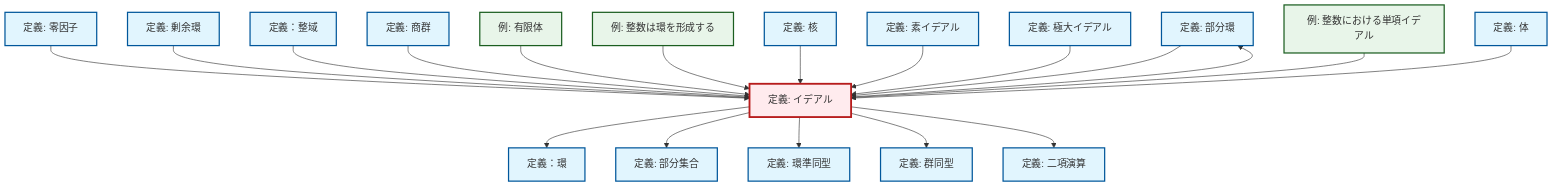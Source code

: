 graph TD
    classDef definition fill:#e1f5fe,stroke:#01579b,stroke-width:2px
    classDef theorem fill:#f3e5f5,stroke:#4a148c,stroke-width:2px
    classDef axiom fill:#fff3e0,stroke:#e65100,stroke-width:2px
    classDef example fill:#e8f5e9,stroke:#1b5e20,stroke-width:2px
    classDef current fill:#ffebee,stroke:#b71c1c,stroke-width:3px
    def-subring["定義: 部分環"]:::definition
    ex-integers-ring["例: 整数は環を形成する"]:::example
    def-maximal-ideal["定義: 極大イデアル"]:::definition
    ex-principal-ideal["例: 整数における単項イデアル"]:::example
    def-quotient-ring["定義: 剰余環"]:::definition
    def-field["定義: 体"]:::definition
    def-quotient-group["定義: 商群"]:::definition
    def-subset["定義: 部分集合"]:::definition
    def-kernel["定義: 核"]:::definition
    def-prime-ideal["定義: 素イデアル"]:::definition
    def-isomorphism["定義: 群同型"]:::definition
    ex-finite-field["例: 有限体"]:::example
    def-integral-domain["定義：整域"]:::definition
    def-ideal["定義: イデアル"]:::definition
    def-binary-operation["定義: 二項演算"]:::definition
    def-ring-homomorphism["定義: 環準同型"]:::definition
    def-zero-divisor["定義: 零因子"]:::definition
    def-ring["定義：環"]:::definition
    def-ideal --> def-ring
    def-zero-divisor --> def-ideal
    def-ideal --> def-subset
    def-quotient-ring --> def-ideal
    def-integral-domain --> def-ideal
    def-quotient-group --> def-ideal
    def-ideal --> def-subring
    ex-finite-field --> def-ideal
    ex-integers-ring --> def-ideal
    def-kernel --> def-ideal
    def-prime-ideal --> def-ideal
    def-subring --> def-ideal
    def-ideal --> def-ring-homomorphism
    def-ideal --> def-isomorphism
    def-maximal-ideal --> def-ideal
    ex-principal-ideal --> def-ideal
    def-ideal --> def-binary-operation
    def-field --> def-ideal
    class def-ideal current